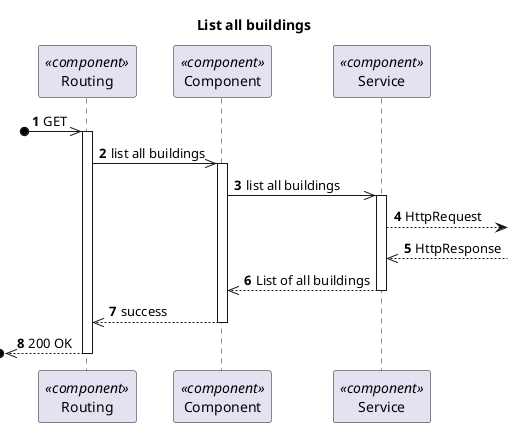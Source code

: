 @startuml Process View - Level 3 - List all buildings
'https://plantuml.com/sequence-diagram

autonumber
skinparam packageStyle rect

title List all buildings

participant "Routing" as routing <<component>>
participant "Component" as comp <<component>>
participant "Service" as service <<component>>


?o->> routing : GET
activate routing
routing ->> comp : list all buildings

activate comp
comp ->> service : list all buildings

activate service
service --> : HttpRequest
service<<--  : HttpResponse
comp <<-- service : List of all buildings
deactivate service

comp -->> routing : success
deactivate comp

?o<<-- routing : 200 OK
deactivate routing

@enduml